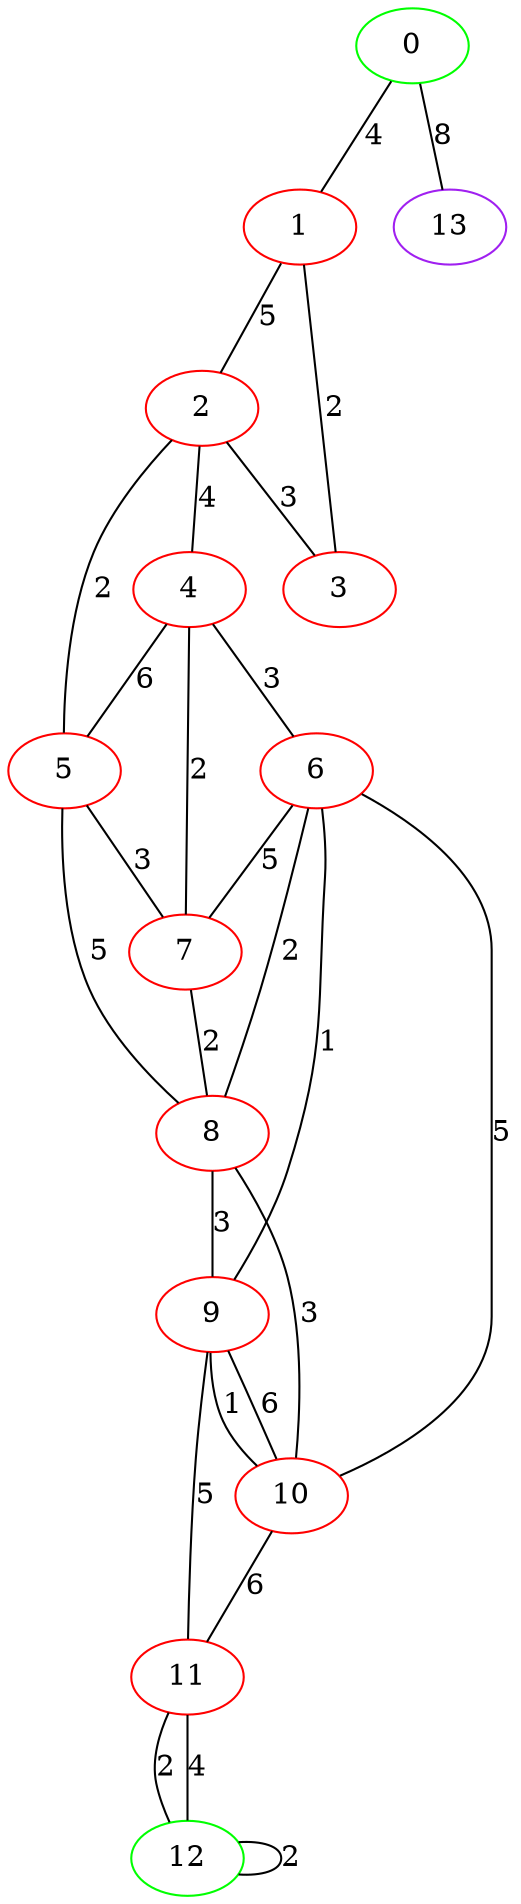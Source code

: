 graph "" {
0 [color=green, weight=2];
1 [color=red, weight=1];
2 [color=red, weight=1];
3 [color=red, weight=1];
4 [color=red, weight=1];
5 [color=red, weight=1];
6 [color=red, weight=1];
7 [color=red, weight=1];
8 [color=red, weight=1];
9 [color=red, weight=1];
10 [color=red, weight=1];
11 [color=red, weight=1];
12 [color=green, weight=2];
13 [color=purple, weight=4];
0 -- 1  [key=0, label=4];
0 -- 13  [key=0, label=8];
1 -- 2  [key=0, label=5];
1 -- 3  [key=0, label=2];
2 -- 3  [key=0, label=3];
2 -- 4  [key=0, label=4];
2 -- 5  [key=0, label=2];
4 -- 5  [key=0, label=6];
4 -- 6  [key=0, label=3];
4 -- 7  [key=0, label=2];
5 -- 8  [key=0, label=5];
5 -- 7  [key=0, label=3];
6 -- 8  [key=0, label=2];
6 -- 9  [key=0, label=1];
6 -- 10  [key=0, label=5];
6 -- 7  [key=0, label=5];
7 -- 8  [key=0, label=2];
8 -- 9  [key=0, label=3];
8 -- 10  [key=0, label=3];
9 -- 10  [key=0, label=6];
9 -- 10  [key=1, label=1];
9 -- 11  [key=0, label=5];
10 -- 11  [key=0, label=6];
11 -- 12  [key=0, label=2];
11 -- 12  [key=1, label=4];
12 -- 12  [key=0, label=2];
}
